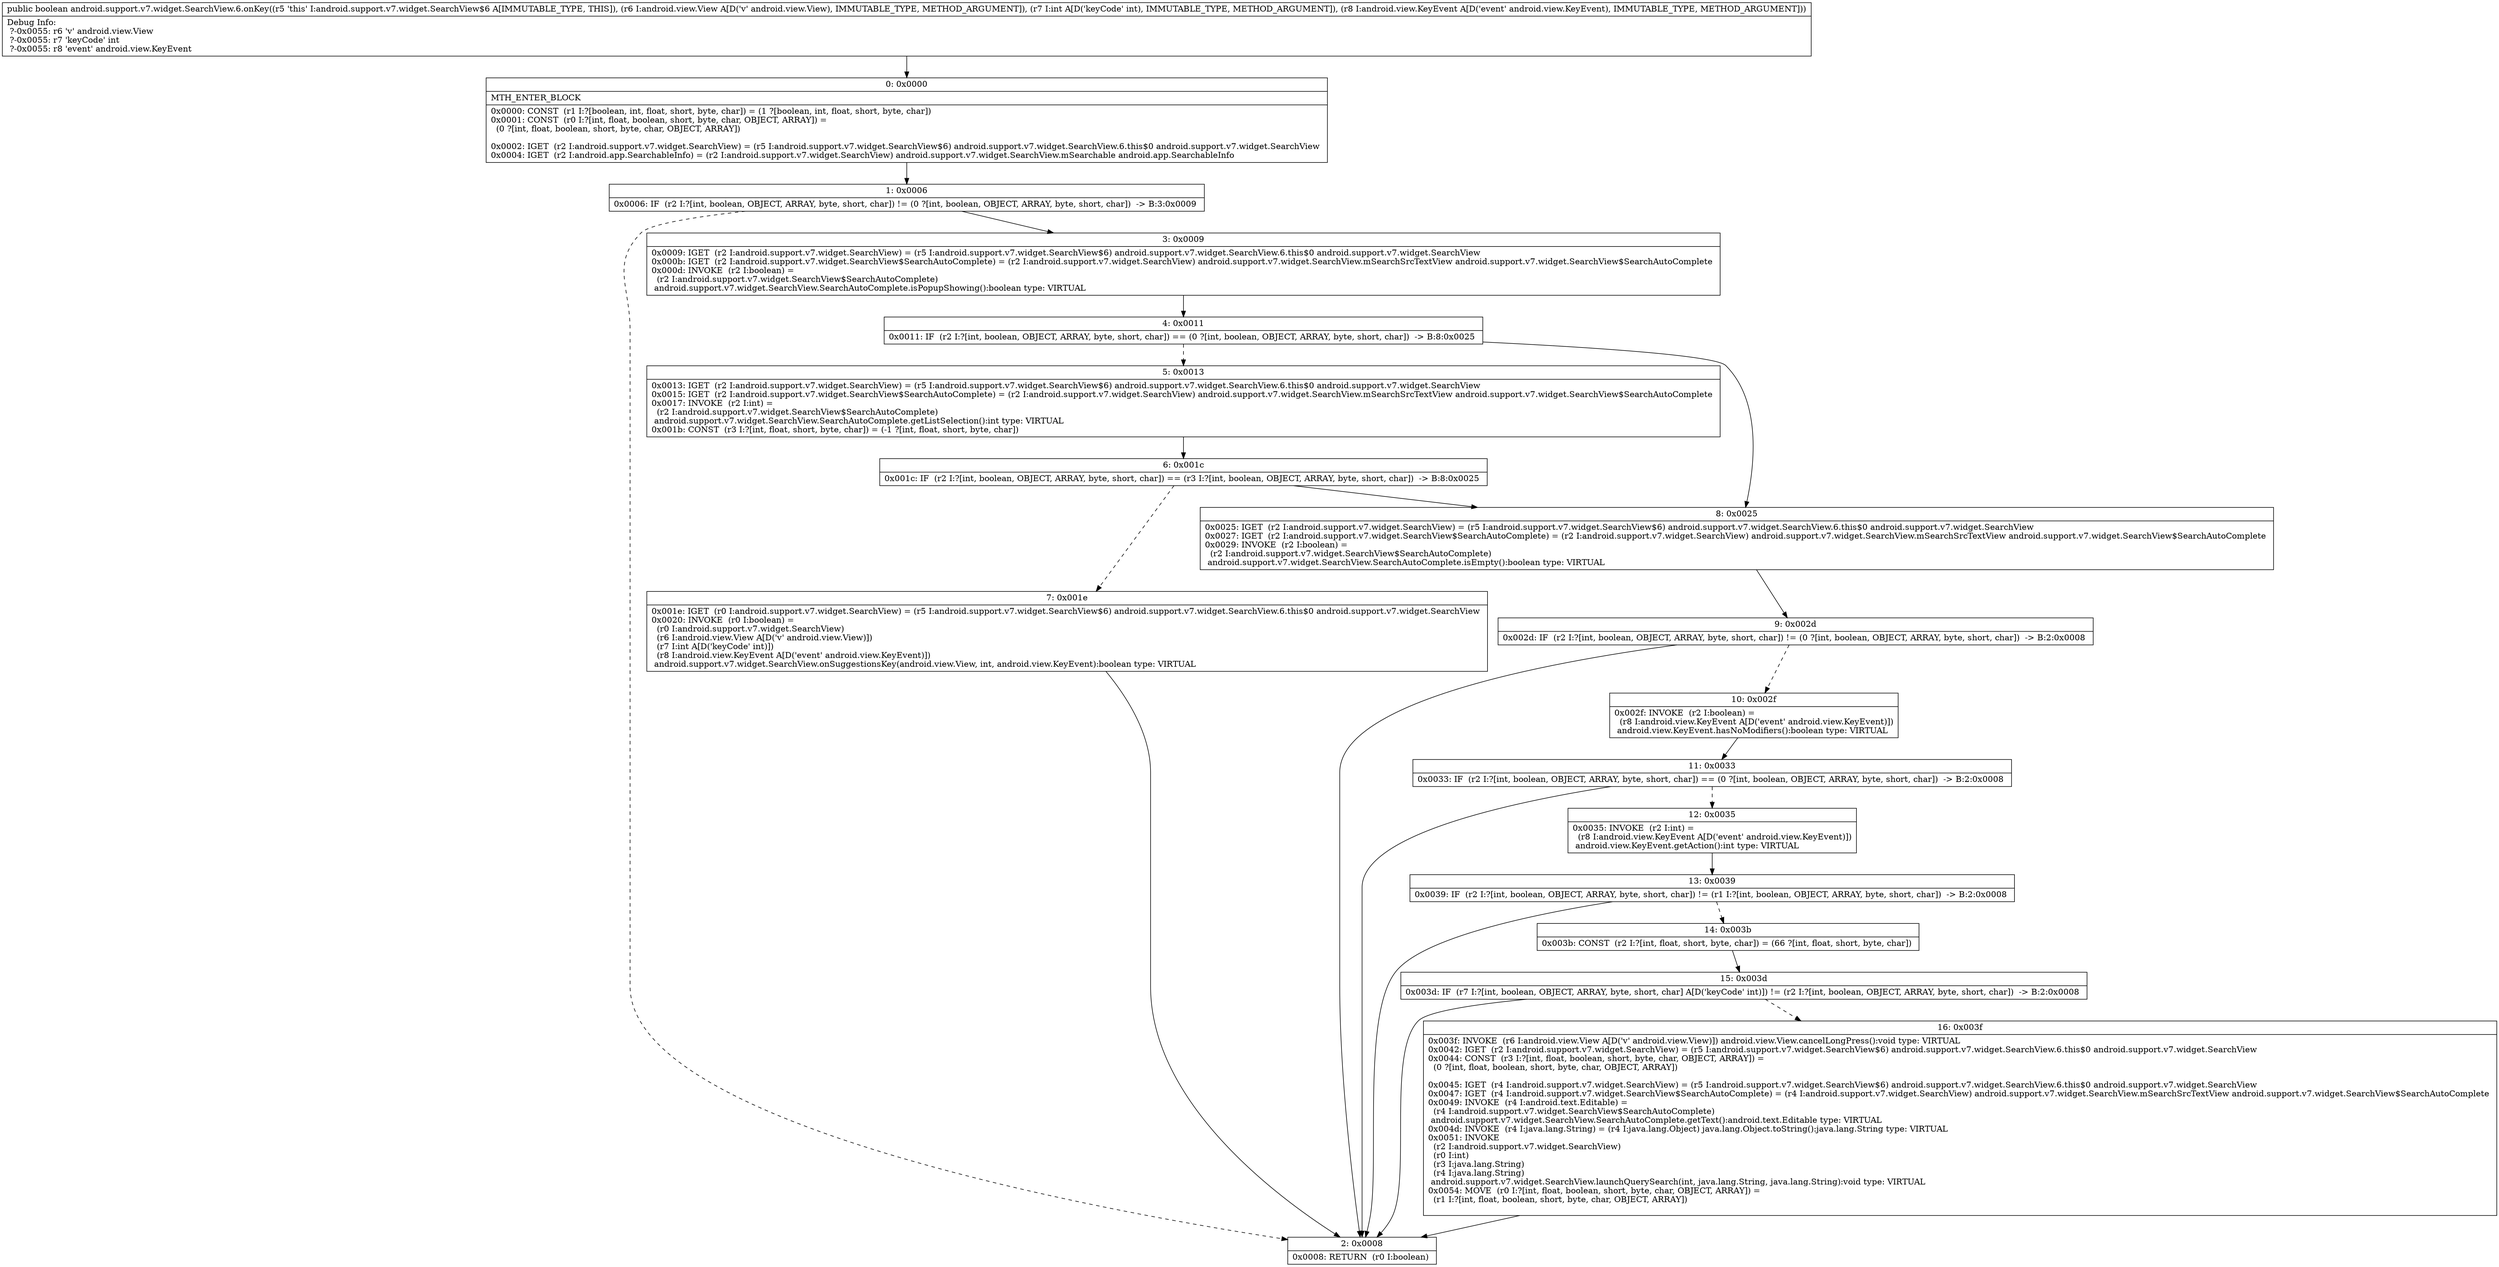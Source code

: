 digraph "CFG forandroid.support.v7.widget.SearchView.6.onKey(Landroid\/view\/View;ILandroid\/view\/KeyEvent;)Z" {
Node_0 [shape=record,label="{0\:\ 0x0000|MTH_ENTER_BLOCK\l|0x0000: CONST  (r1 I:?[boolean, int, float, short, byte, char]) = (1 ?[boolean, int, float, short, byte, char]) \l0x0001: CONST  (r0 I:?[int, float, boolean, short, byte, char, OBJECT, ARRAY]) = \l  (0 ?[int, float, boolean, short, byte, char, OBJECT, ARRAY])\l \l0x0002: IGET  (r2 I:android.support.v7.widget.SearchView) = (r5 I:android.support.v7.widget.SearchView$6) android.support.v7.widget.SearchView.6.this$0 android.support.v7.widget.SearchView \l0x0004: IGET  (r2 I:android.app.SearchableInfo) = (r2 I:android.support.v7.widget.SearchView) android.support.v7.widget.SearchView.mSearchable android.app.SearchableInfo \l}"];
Node_1 [shape=record,label="{1\:\ 0x0006|0x0006: IF  (r2 I:?[int, boolean, OBJECT, ARRAY, byte, short, char]) != (0 ?[int, boolean, OBJECT, ARRAY, byte, short, char])  \-\> B:3:0x0009 \l}"];
Node_2 [shape=record,label="{2\:\ 0x0008|0x0008: RETURN  (r0 I:boolean) \l}"];
Node_3 [shape=record,label="{3\:\ 0x0009|0x0009: IGET  (r2 I:android.support.v7.widget.SearchView) = (r5 I:android.support.v7.widget.SearchView$6) android.support.v7.widget.SearchView.6.this$0 android.support.v7.widget.SearchView \l0x000b: IGET  (r2 I:android.support.v7.widget.SearchView$SearchAutoComplete) = (r2 I:android.support.v7.widget.SearchView) android.support.v7.widget.SearchView.mSearchSrcTextView android.support.v7.widget.SearchView$SearchAutoComplete \l0x000d: INVOKE  (r2 I:boolean) = \l  (r2 I:android.support.v7.widget.SearchView$SearchAutoComplete)\l android.support.v7.widget.SearchView.SearchAutoComplete.isPopupShowing():boolean type: VIRTUAL \l}"];
Node_4 [shape=record,label="{4\:\ 0x0011|0x0011: IF  (r2 I:?[int, boolean, OBJECT, ARRAY, byte, short, char]) == (0 ?[int, boolean, OBJECT, ARRAY, byte, short, char])  \-\> B:8:0x0025 \l}"];
Node_5 [shape=record,label="{5\:\ 0x0013|0x0013: IGET  (r2 I:android.support.v7.widget.SearchView) = (r5 I:android.support.v7.widget.SearchView$6) android.support.v7.widget.SearchView.6.this$0 android.support.v7.widget.SearchView \l0x0015: IGET  (r2 I:android.support.v7.widget.SearchView$SearchAutoComplete) = (r2 I:android.support.v7.widget.SearchView) android.support.v7.widget.SearchView.mSearchSrcTextView android.support.v7.widget.SearchView$SearchAutoComplete \l0x0017: INVOKE  (r2 I:int) = \l  (r2 I:android.support.v7.widget.SearchView$SearchAutoComplete)\l android.support.v7.widget.SearchView.SearchAutoComplete.getListSelection():int type: VIRTUAL \l0x001b: CONST  (r3 I:?[int, float, short, byte, char]) = (\-1 ?[int, float, short, byte, char]) \l}"];
Node_6 [shape=record,label="{6\:\ 0x001c|0x001c: IF  (r2 I:?[int, boolean, OBJECT, ARRAY, byte, short, char]) == (r3 I:?[int, boolean, OBJECT, ARRAY, byte, short, char])  \-\> B:8:0x0025 \l}"];
Node_7 [shape=record,label="{7\:\ 0x001e|0x001e: IGET  (r0 I:android.support.v7.widget.SearchView) = (r5 I:android.support.v7.widget.SearchView$6) android.support.v7.widget.SearchView.6.this$0 android.support.v7.widget.SearchView \l0x0020: INVOKE  (r0 I:boolean) = \l  (r0 I:android.support.v7.widget.SearchView)\l  (r6 I:android.view.View A[D('v' android.view.View)])\l  (r7 I:int A[D('keyCode' int)])\l  (r8 I:android.view.KeyEvent A[D('event' android.view.KeyEvent)])\l android.support.v7.widget.SearchView.onSuggestionsKey(android.view.View, int, android.view.KeyEvent):boolean type: VIRTUAL \l}"];
Node_8 [shape=record,label="{8\:\ 0x0025|0x0025: IGET  (r2 I:android.support.v7.widget.SearchView) = (r5 I:android.support.v7.widget.SearchView$6) android.support.v7.widget.SearchView.6.this$0 android.support.v7.widget.SearchView \l0x0027: IGET  (r2 I:android.support.v7.widget.SearchView$SearchAutoComplete) = (r2 I:android.support.v7.widget.SearchView) android.support.v7.widget.SearchView.mSearchSrcTextView android.support.v7.widget.SearchView$SearchAutoComplete \l0x0029: INVOKE  (r2 I:boolean) = \l  (r2 I:android.support.v7.widget.SearchView$SearchAutoComplete)\l android.support.v7.widget.SearchView.SearchAutoComplete.isEmpty():boolean type: VIRTUAL \l}"];
Node_9 [shape=record,label="{9\:\ 0x002d|0x002d: IF  (r2 I:?[int, boolean, OBJECT, ARRAY, byte, short, char]) != (0 ?[int, boolean, OBJECT, ARRAY, byte, short, char])  \-\> B:2:0x0008 \l}"];
Node_10 [shape=record,label="{10\:\ 0x002f|0x002f: INVOKE  (r2 I:boolean) = \l  (r8 I:android.view.KeyEvent A[D('event' android.view.KeyEvent)])\l android.view.KeyEvent.hasNoModifiers():boolean type: VIRTUAL \l}"];
Node_11 [shape=record,label="{11\:\ 0x0033|0x0033: IF  (r2 I:?[int, boolean, OBJECT, ARRAY, byte, short, char]) == (0 ?[int, boolean, OBJECT, ARRAY, byte, short, char])  \-\> B:2:0x0008 \l}"];
Node_12 [shape=record,label="{12\:\ 0x0035|0x0035: INVOKE  (r2 I:int) = \l  (r8 I:android.view.KeyEvent A[D('event' android.view.KeyEvent)])\l android.view.KeyEvent.getAction():int type: VIRTUAL \l}"];
Node_13 [shape=record,label="{13\:\ 0x0039|0x0039: IF  (r2 I:?[int, boolean, OBJECT, ARRAY, byte, short, char]) != (r1 I:?[int, boolean, OBJECT, ARRAY, byte, short, char])  \-\> B:2:0x0008 \l}"];
Node_14 [shape=record,label="{14\:\ 0x003b|0x003b: CONST  (r2 I:?[int, float, short, byte, char]) = (66 ?[int, float, short, byte, char]) \l}"];
Node_15 [shape=record,label="{15\:\ 0x003d|0x003d: IF  (r7 I:?[int, boolean, OBJECT, ARRAY, byte, short, char] A[D('keyCode' int)]) != (r2 I:?[int, boolean, OBJECT, ARRAY, byte, short, char])  \-\> B:2:0x0008 \l}"];
Node_16 [shape=record,label="{16\:\ 0x003f|0x003f: INVOKE  (r6 I:android.view.View A[D('v' android.view.View)]) android.view.View.cancelLongPress():void type: VIRTUAL \l0x0042: IGET  (r2 I:android.support.v7.widget.SearchView) = (r5 I:android.support.v7.widget.SearchView$6) android.support.v7.widget.SearchView.6.this$0 android.support.v7.widget.SearchView \l0x0044: CONST  (r3 I:?[int, float, boolean, short, byte, char, OBJECT, ARRAY]) = \l  (0 ?[int, float, boolean, short, byte, char, OBJECT, ARRAY])\l \l0x0045: IGET  (r4 I:android.support.v7.widget.SearchView) = (r5 I:android.support.v7.widget.SearchView$6) android.support.v7.widget.SearchView.6.this$0 android.support.v7.widget.SearchView \l0x0047: IGET  (r4 I:android.support.v7.widget.SearchView$SearchAutoComplete) = (r4 I:android.support.v7.widget.SearchView) android.support.v7.widget.SearchView.mSearchSrcTextView android.support.v7.widget.SearchView$SearchAutoComplete \l0x0049: INVOKE  (r4 I:android.text.Editable) = \l  (r4 I:android.support.v7.widget.SearchView$SearchAutoComplete)\l android.support.v7.widget.SearchView.SearchAutoComplete.getText():android.text.Editable type: VIRTUAL \l0x004d: INVOKE  (r4 I:java.lang.String) = (r4 I:java.lang.Object) java.lang.Object.toString():java.lang.String type: VIRTUAL \l0x0051: INVOKE  \l  (r2 I:android.support.v7.widget.SearchView)\l  (r0 I:int)\l  (r3 I:java.lang.String)\l  (r4 I:java.lang.String)\l android.support.v7.widget.SearchView.launchQuerySearch(int, java.lang.String, java.lang.String):void type: VIRTUAL \l0x0054: MOVE  (r0 I:?[int, float, boolean, short, byte, char, OBJECT, ARRAY]) = \l  (r1 I:?[int, float, boolean, short, byte, char, OBJECT, ARRAY])\l \l}"];
MethodNode[shape=record,label="{public boolean android.support.v7.widget.SearchView.6.onKey((r5 'this' I:android.support.v7.widget.SearchView$6 A[IMMUTABLE_TYPE, THIS]), (r6 I:android.view.View A[D('v' android.view.View), IMMUTABLE_TYPE, METHOD_ARGUMENT]), (r7 I:int A[D('keyCode' int), IMMUTABLE_TYPE, METHOD_ARGUMENT]), (r8 I:android.view.KeyEvent A[D('event' android.view.KeyEvent), IMMUTABLE_TYPE, METHOD_ARGUMENT]))  | Debug Info:\l  ?\-0x0055: r6 'v' android.view.View\l  ?\-0x0055: r7 'keyCode' int\l  ?\-0x0055: r8 'event' android.view.KeyEvent\l}"];
MethodNode -> Node_0;
Node_0 -> Node_1;
Node_1 -> Node_2[style=dashed];
Node_1 -> Node_3;
Node_3 -> Node_4;
Node_4 -> Node_5[style=dashed];
Node_4 -> Node_8;
Node_5 -> Node_6;
Node_6 -> Node_7[style=dashed];
Node_6 -> Node_8;
Node_7 -> Node_2;
Node_8 -> Node_9;
Node_9 -> Node_2;
Node_9 -> Node_10[style=dashed];
Node_10 -> Node_11;
Node_11 -> Node_2;
Node_11 -> Node_12[style=dashed];
Node_12 -> Node_13;
Node_13 -> Node_2;
Node_13 -> Node_14[style=dashed];
Node_14 -> Node_15;
Node_15 -> Node_2;
Node_15 -> Node_16[style=dashed];
Node_16 -> Node_2;
}

